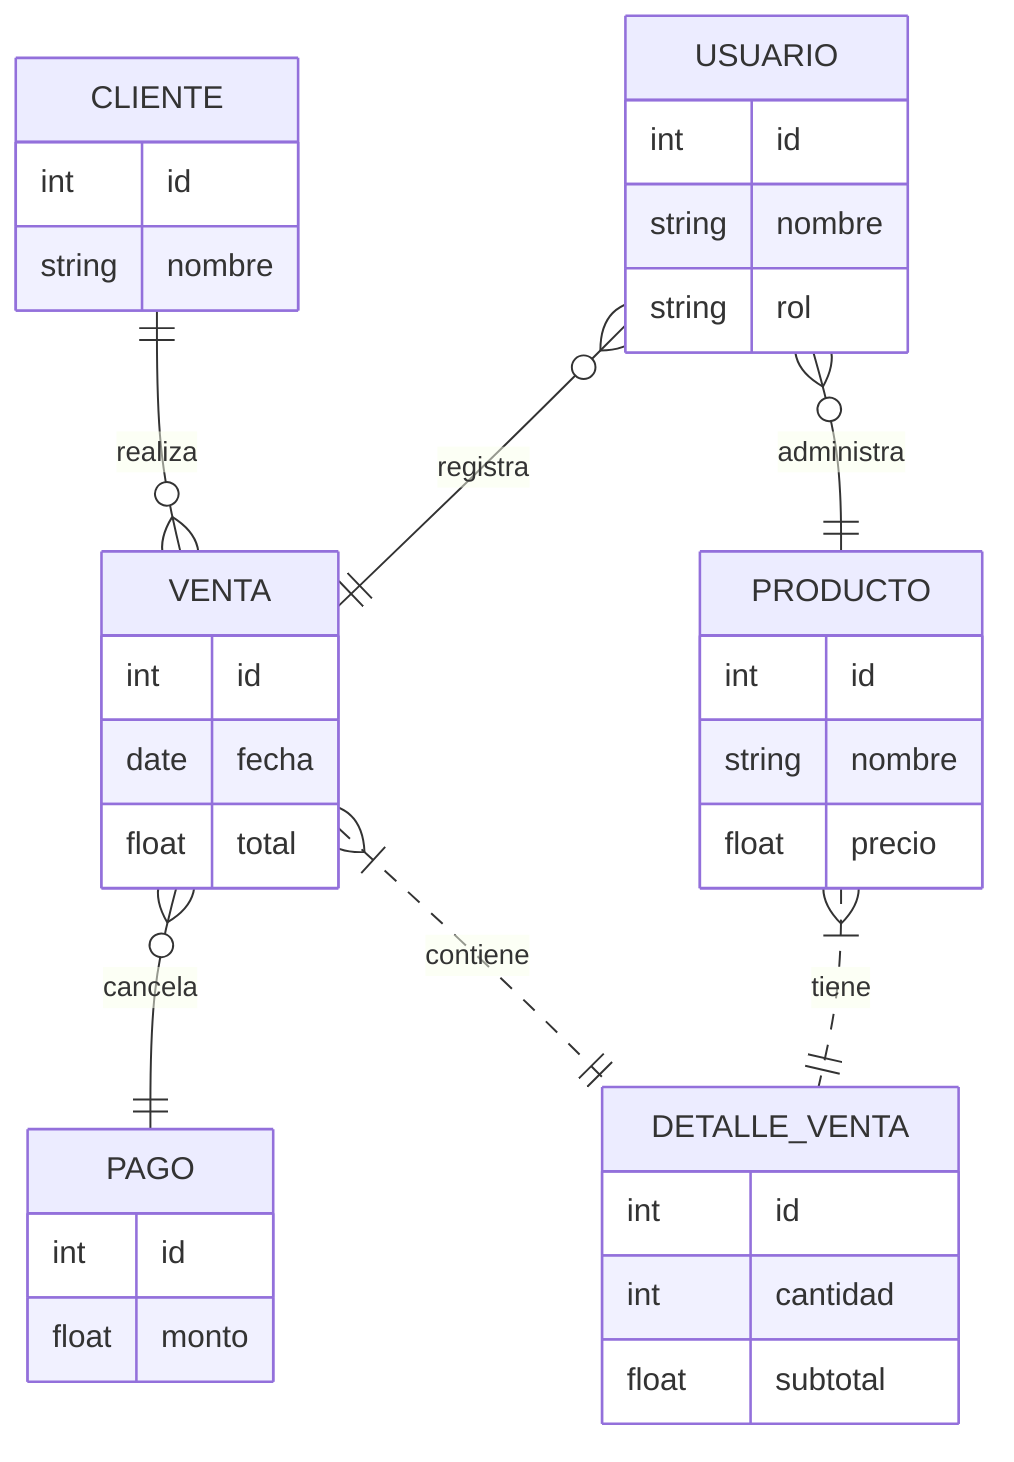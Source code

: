 erDiagram
    CLIENTE {
        int id
        string nombre
    }
    PRODUCTO {
        int id
        string nombre
        float precio
    }
    VENTA {
        int id
        date fecha
        float total
    }
    DETALLE_VENTA {
        int id
        int cantidad
        float subtotal
    }
    USUARIO {
        int id
        string nombre
        string rol
    }
    PAGO {
        int id
        float monto
    }
    CLIENTE ||--o{ VENTA : realiza
    VENTA }o--|| PAGO : cancela
    USUARIO }o--|| VENTA : registra
    PRODUCTO }|..|| DETALLE_VENTA : tiene
    VENTA }|..|| DETALLE_VENTA : contiene
    USUARIO }o--|| PRODUCTO : administra